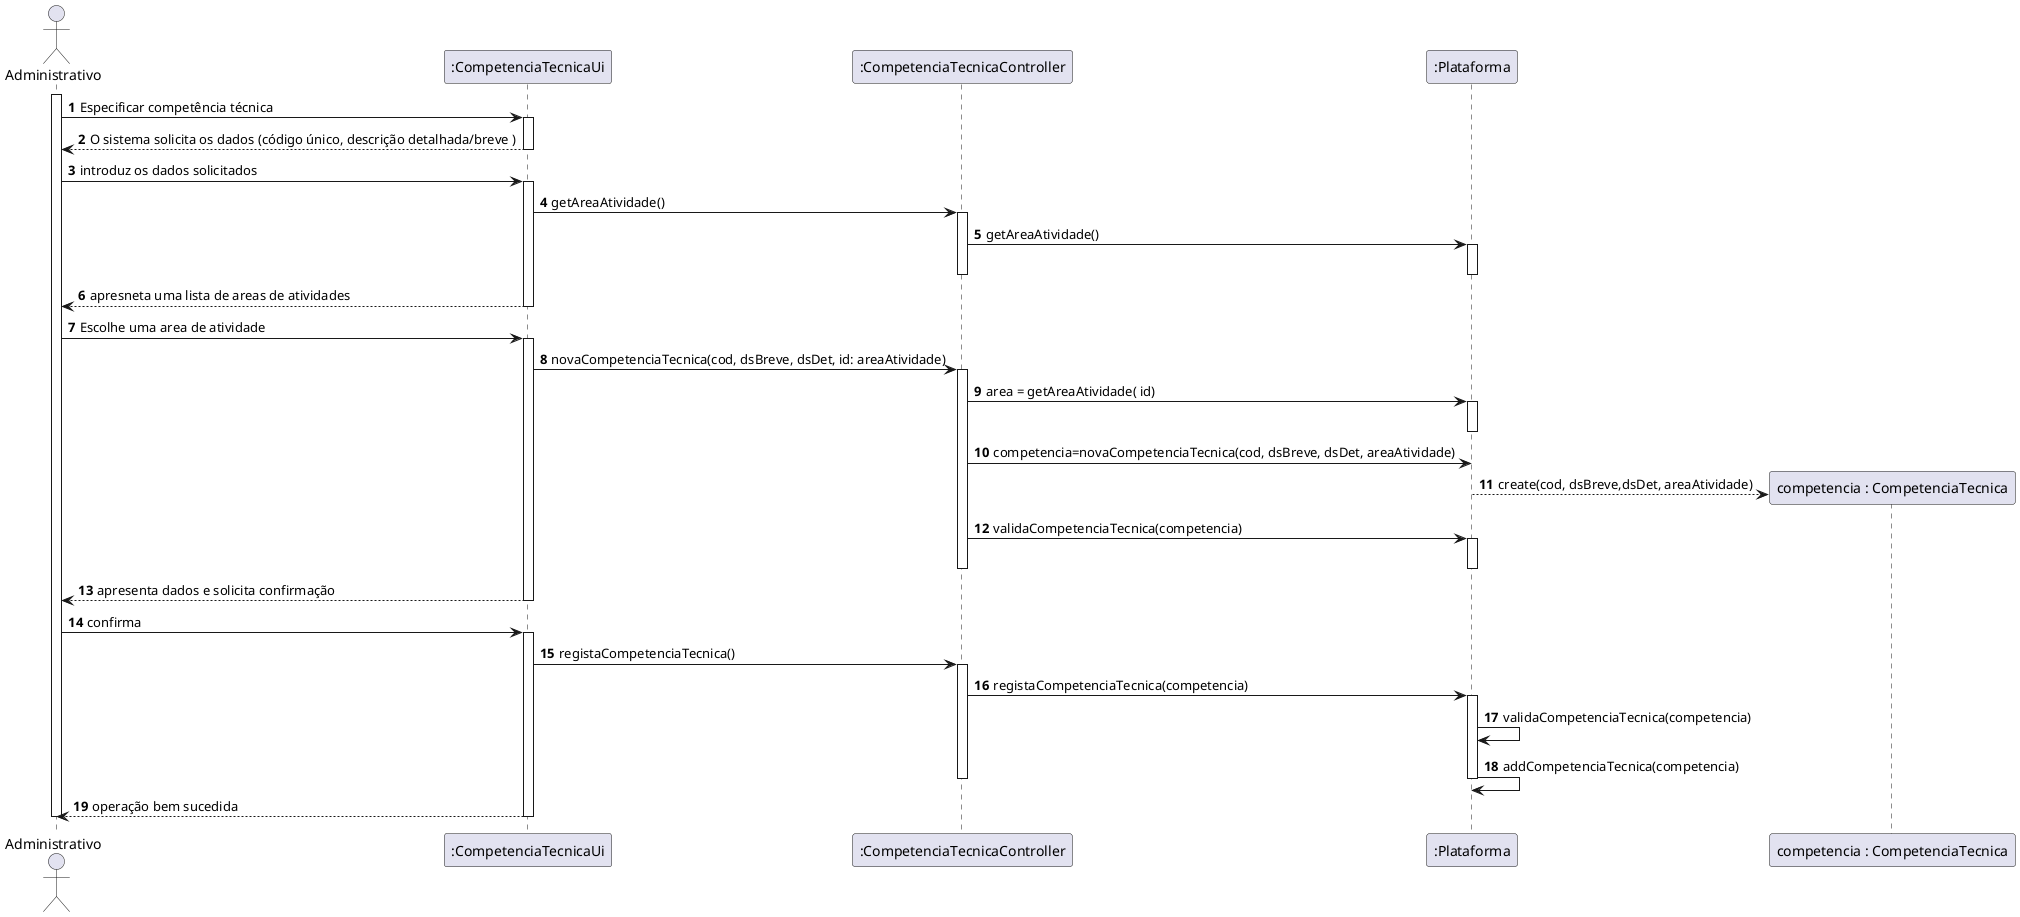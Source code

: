﻿@startuml
@startuml
autonumber
actor "Administrativo" as ADM

participant ":CompetenciaTecnicaUi" as UI
participant ":CompetenciaTecnicaController" as CTRL
participant ":Plataforma" as PLAT
participant "competencia : CompetenciaTecnica" as COMP

activate ADM
ADM -> UI : Especificar competência técnica
activate UI
UI --> ADM : O sistema solicita os dados (código único, descrição detalhada/breve )
deactivate UI

ADM -> UI : introduz os dados solicitados
activate UI
UI -> CTRL : getAreaAtividade()
activate CTRL
CTRL -> PLAT: getAreaAtividade()
activate PLAT
deactivate PLAT
deactivate CTRL 
UI --> ADM : apresneta uma lista de areas de atividades
deactivate UI

ADM -> UI : Escolhe uma area de atividade
activate UI
UI -> CTRL : novaCompetenciaTecnica(cod, dsBreve, dsDet, id: areaAtividade)
activate CTRL
CTRL -> PLAT: area = getAreaAtividade( id)
activate PLAT
deactivate PLAT
CTRL -> PLAT:competencia=novaCompetenciaTecnica(cod, dsBreve, dsDet, areaAtividade)
PLAT --> COMP ** : create(cod, dsBreve,dsDet, areaAtividade)
deactivate PLAT

CTRL -> PLAT: validaCompetenciaTecnica(competencia)
activate PLAT
deactivate PLAT

deactivate CTRL
UI --> ADM : apresenta dados e solicita confirmação
deactivate UI

ADM -> UI : confirma
activate UI

UI -> CTRL: registaCompetenciaTecnica()
activate CTRL
CTRL ->PLAT: registaCompetenciaTecnica(competencia)
activate PLAT
PLAT -> PLAT: validaCompetenciaTecnica(competencia)
PLAT -> PLAT: addCompetenciaTecnica(competencia)

deactivate PLAT
deactivate CTRL

UI --> ADM : operação bem sucedida
deactivate UI

deactivate ADM

@enduml
@enduml
